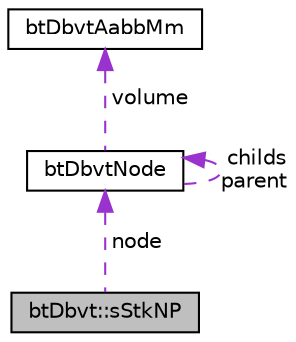 digraph "btDbvt::sStkNP"
{
  edge [fontname="Helvetica",fontsize="10",labelfontname="Helvetica",labelfontsize="10"];
  node [fontname="Helvetica",fontsize="10",shape=record];
  Node1 [label="btDbvt::sStkNP",height=0.2,width=0.4,color="black", fillcolor="grey75", style="filled", fontcolor="black"];
  Node2 -> Node1 [dir="back",color="darkorchid3",fontsize="10",style="dashed",label=" node" ,fontname="Helvetica"];
  Node2 [label="btDbvtNode",height=0.2,width=0.4,color="black", fillcolor="white", style="filled",URL="$structbt_dbvt_node.html"];
  Node3 -> Node2 [dir="back",color="darkorchid3",fontsize="10",style="dashed",label=" volume" ,fontname="Helvetica"];
  Node3 [label="btDbvtAabbMm",height=0.2,width=0.4,color="black", fillcolor="white", style="filled",URL="$structbt_dbvt_aabb_mm.html"];
  Node2 -> Node2 [dir="back",color="darkorchid3",fontsize="10",style="dashed",label=" childs\nparent" ,fontname="Helvetica"];
}

